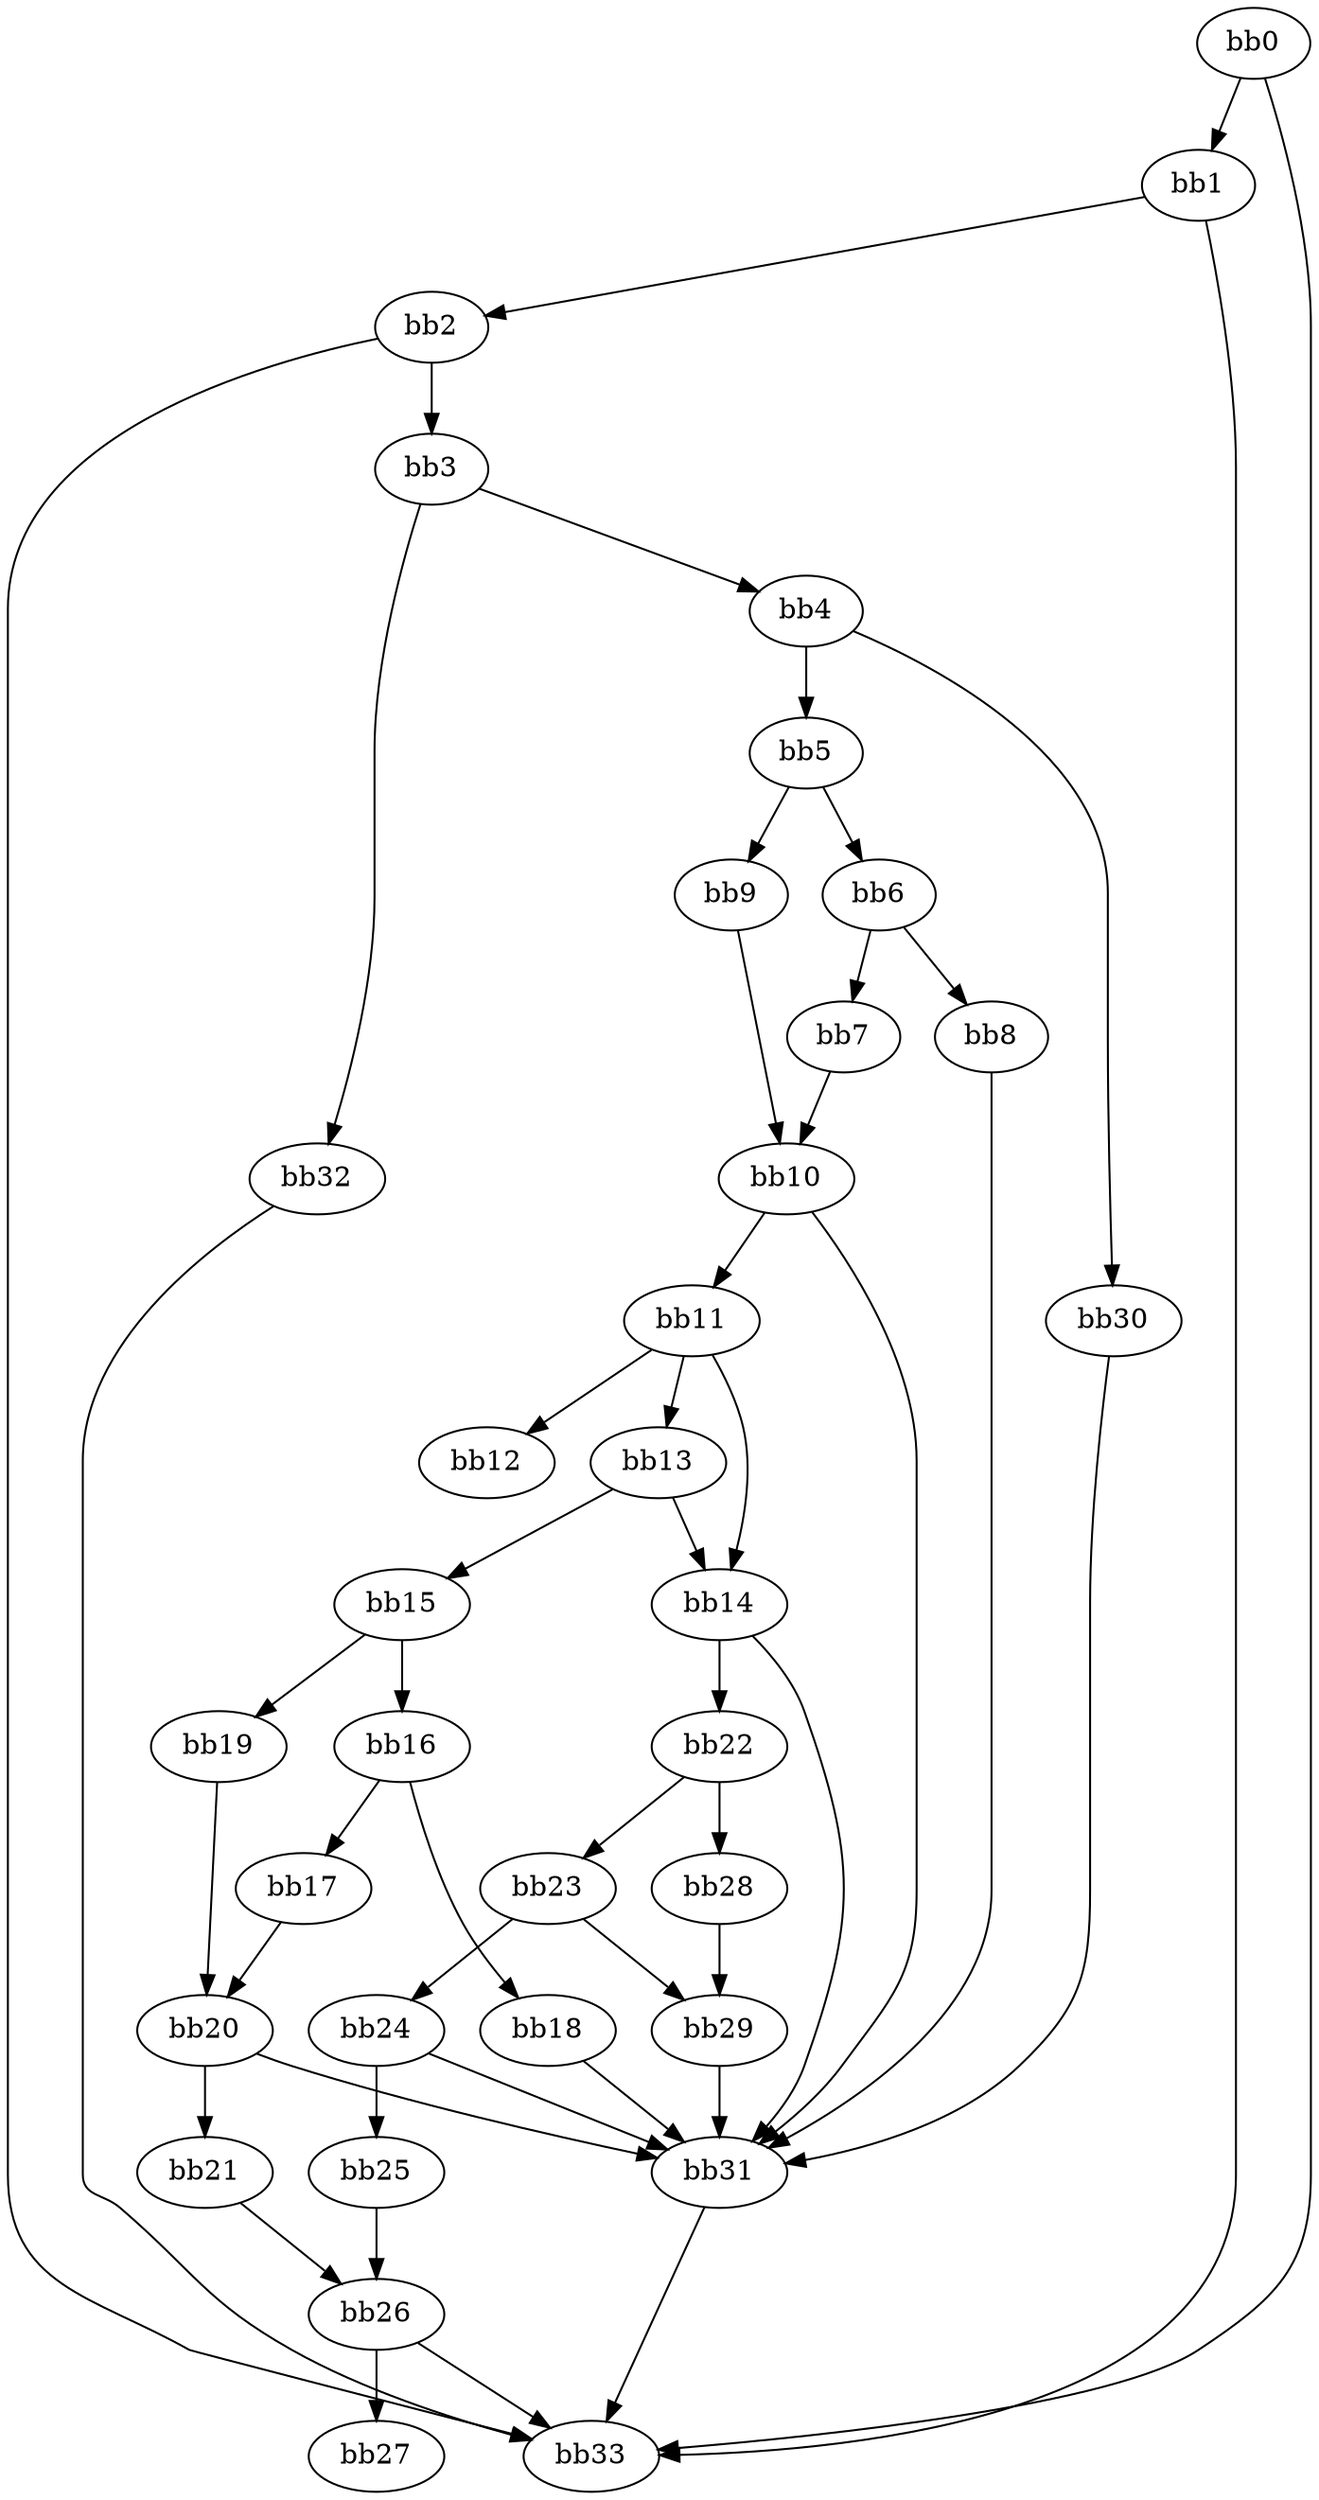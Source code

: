 digraph {
    0 [ label = "bb0\l" ]
    1 [ label = "bb1\l" ]
    2 [ label = "bb2\l" ]
    3 [ label = "bb3\l" ]
    4 [ label = "bb4\l" ]
    5 [ label = "bb5\l" ]
    6 [ label = "bb6\l" ]
    7 [ label = "bb7\l" ]
    8 [ label = "bb8\l" ]
    9 [ label = "bb9\l" ]
    10 [ label = "bb10\l" ]
    11 [ label = "bb11\l" ]
    12 [ label = "bb12\l" ]
    13 [ label = "bb13\l" ]
    14 [ label = "bb14\l" ]
    15 [ label = "bb15\l" ]
    16 [ label = "bb16\l" ]
    17 [ label = "bb17\l" ]
    18 [ label = "bb18\l" ]
    19 [ label = "bb19\l" ]
    20 [ label = "bb20\l" ]
    21 [ label = "bb21\l" ]
    22 [ label = "bb22\l" ]
    23 [ label = "bb23\l" ]
    24 [ label = "bb24\l" ]
    25 [ label = "bb25\l" ]
    26 [ label = "bb26\l" ]
    27 [ label = "bb27\l" ]
    28 [ label = "bb28\l" ]
    29 [ label = "bb29\l" ]
    30 [ label = "bb30\l" ]
    31 [ label = "bb31\l" ]
    32 [ label = "bb32\l" ]
    33 [ label = "bb33\l" ]
    0 -> 1 [ ]
    0 -> 33 [ ]
    1 -> 2 [ ]
    1 -> 33 [ ]
    2 -> 3 [ ]
    2 -> 33 [ ]
    3 -> 4 [ ]
    3 -> 32 [ ]
    4 -> 5 [ ]
    4 -> 30 [ ]
    5 -> 6 [ ]
    5 -> 9 [ ]
    6 -> 7 [ ]
    6 -> 8 [ ]
    7 -> 10 [ ]
    8 -> 31 [ ]
    9 -> 10 [ ]
    10 -> 11 [ ]
    10 -> 31 [ ]
    11 -> 12 [ ]
    11 -> 13 [ ]
    11 -> 14 [ ]
    13 -> 14 [ ]
    13 -> 15 [ ]
    14 -> 22 [ ]
    14 -> 31 [ ]
    15 -> 16 [ ]
    15 -> 19 [ ]
    16 -> 17 [ ]
    16 -> 18 [ ]
    17 -> 20 [ ]
    18 -> 31 [ ]
    19 -> 20 [ ]
    20 -> 21 [ ]
    20 -> 31 [ ]
    21 -> 26 [ ]
    22 -> 23 [ ]
    22 -> 28 [ ]
    23 -> 24 [ ]
    23 -> 29 [ ]
    24 -> 25 [ ]
    24 -> 31 [ ]
    25 -> 26 [ ]
    26 -> 27 [ ]
    26 -> 33 [ ]
    28 -> 29 [ ]
    29 -> 31 [ ]
    30 -> 31 [ ]
    31 -> 33 [ ]
    32 -> 33 [ ]
}


